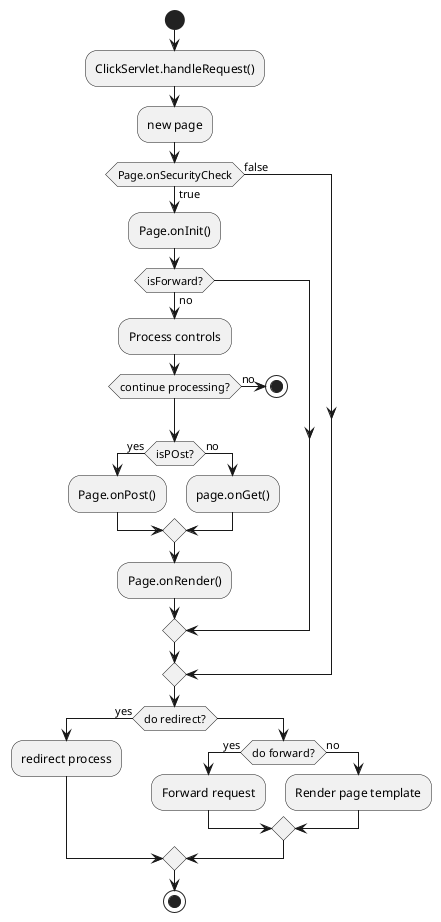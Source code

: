 @startuml
    start
    :ClickServlet.handleRequest();
    :new page;
    if(Page.onSecurityCheck) then (true)
        :Page.onInit();
        if(isForward?) then (no)
        :Process controls;
        if(continue processing?) then (no)
            stop
            endif

            if (isPOst?) then (yes)
                :Page.onPost();
            else (no)
                :page.onGet();
            endif
                :Page.onRender();
        endif
    else (false)
    endif

    if (do redirect?) then (yes)
        :redirect process;
    else
        if (do forward?) then (yes)
            :Forward request;
        else (no)
            :Render page template;
        endif
    endif
stop
@enduml
